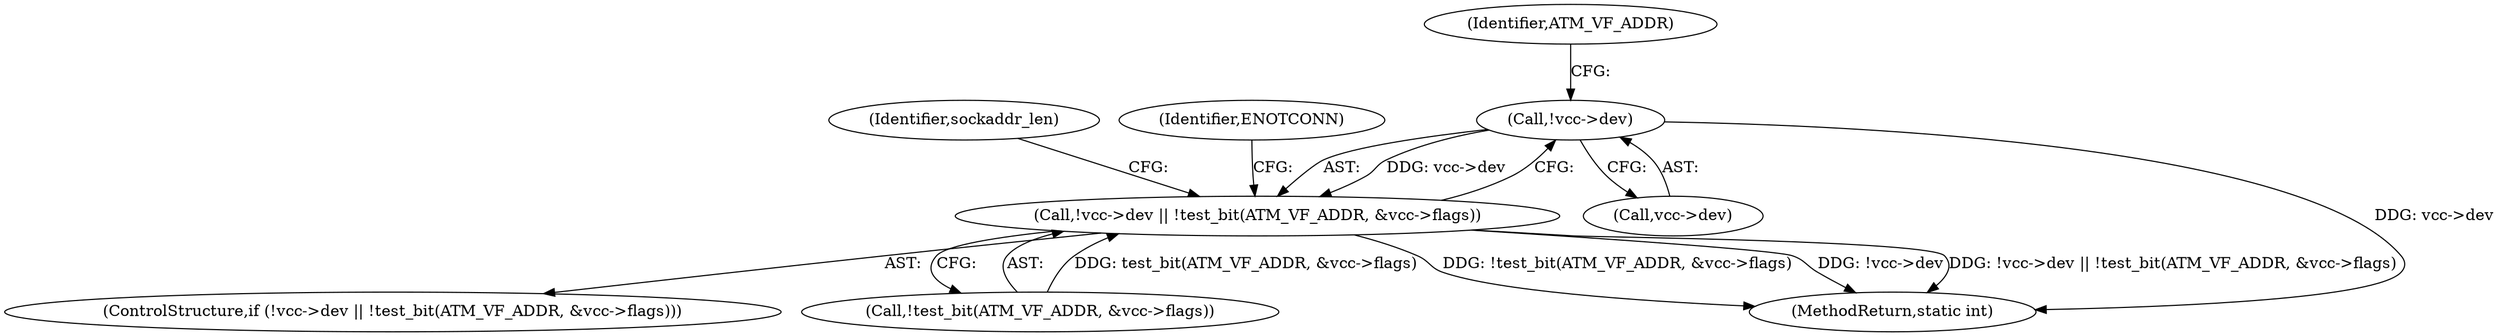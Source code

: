 digraph "0_linux_3c0c5cfdcd4d69ffc4b9c0907cec99039f30a50a@pointer" {
"1000114" [label="(Call,!vcc->dev)"];
"1000113" [label="(Call,!vcc->dev || !test_bit(ATM_VF_ADDR, &vcc->flags))"];
"1000130" [label="(Identifier,sockaddr_len)"];
"1000113" [label="(Call,!vcc->dev || !test_bit(ATM_VF_ADDR, &vcc->flags))"];
"1000115" [label="(Call,vcc->dev)"];
"1000114" [label="(Call,!vcc->dev)"];
"1000120" [label="(Identifier,ATM_VF_ADDR)"];
"1000112" [label="(ControlStructure,if (!vcc->dev || !test_bit(ATM_VF_ADDR, &vcc->flags)))"];
"1000127" [label="(Identifier,ENOTCONN)"];
"1000118" [label="(Call,!test_bit(ATM_VF_ADDR, &vcc->flags))"];
"1000180" [label="(MethodReturn,static int)"];
"1000114" -> "1000113"  [label="AST: "];
"1000114" -> "1000115"  [label="CFG: "];
"1000115" -> "1000114"  [label="AST: "];
"1000120" -> "1000114"  [label="CFG: "];
"1000113" -> "1000114"  [label="CFG: "];
"1000114" -> "1000180"  [label="DDG: vcc->dev"];
"1000114" -> "1000113"  [label="DDG: vcc->dev"];
"1000113" -> "1000112"  [label="AST: "];
"1000113" -> "1000118"  [label="CFG: "];
"1000118" -> "1000113"  [label="AST: "];
"1000127" -> "1000113"  [label="CFG: "];
"1000130" -> "1000113"  [label="CFG: "];
"1000113" -> "1000180"  [label="DDG: !test_bit(ATM_VF_ADDR, &vcc->flags)"];
"1000113" -> "1000180"  [label="DDG: !vcc->dev"];
"1000113" -> "1000180"  [label="DDG: !vcc->dev || !test_bit(ATM_VF_ADDR, &vcc->flags)"];
"1000118" -> "1000113"  [label="DDG: test_bit(ATM_VF_ADDR, &vcc->flags)"];
}
